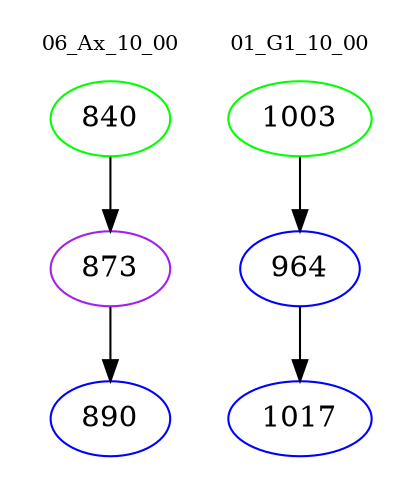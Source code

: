 digraph{
subgraph cluster_0 {
color = white
label = "06_Ax_10_00";
fontsize=10;
T0_840 [label="840", color="green"]
T0_840 -> T0_873 [color="black"]
T0_873 [label="873", color="purple"]
T0_873 -> T0_890 [color="black"]
T0_890 [label="890", color="blue"]
}
subgraph cluster_1 {
color = white
label = "01_G1_10_00";
fontsize=10;
T1_1003 [label="1003", color="green"]
T1_1003 -> T1_964 [color="black"]
T1_964 [label="964", color="blue"]
T1_964 -> T1_1017 [color="black"]
T1_1017 [label="1017", color="blue"]
}
}
